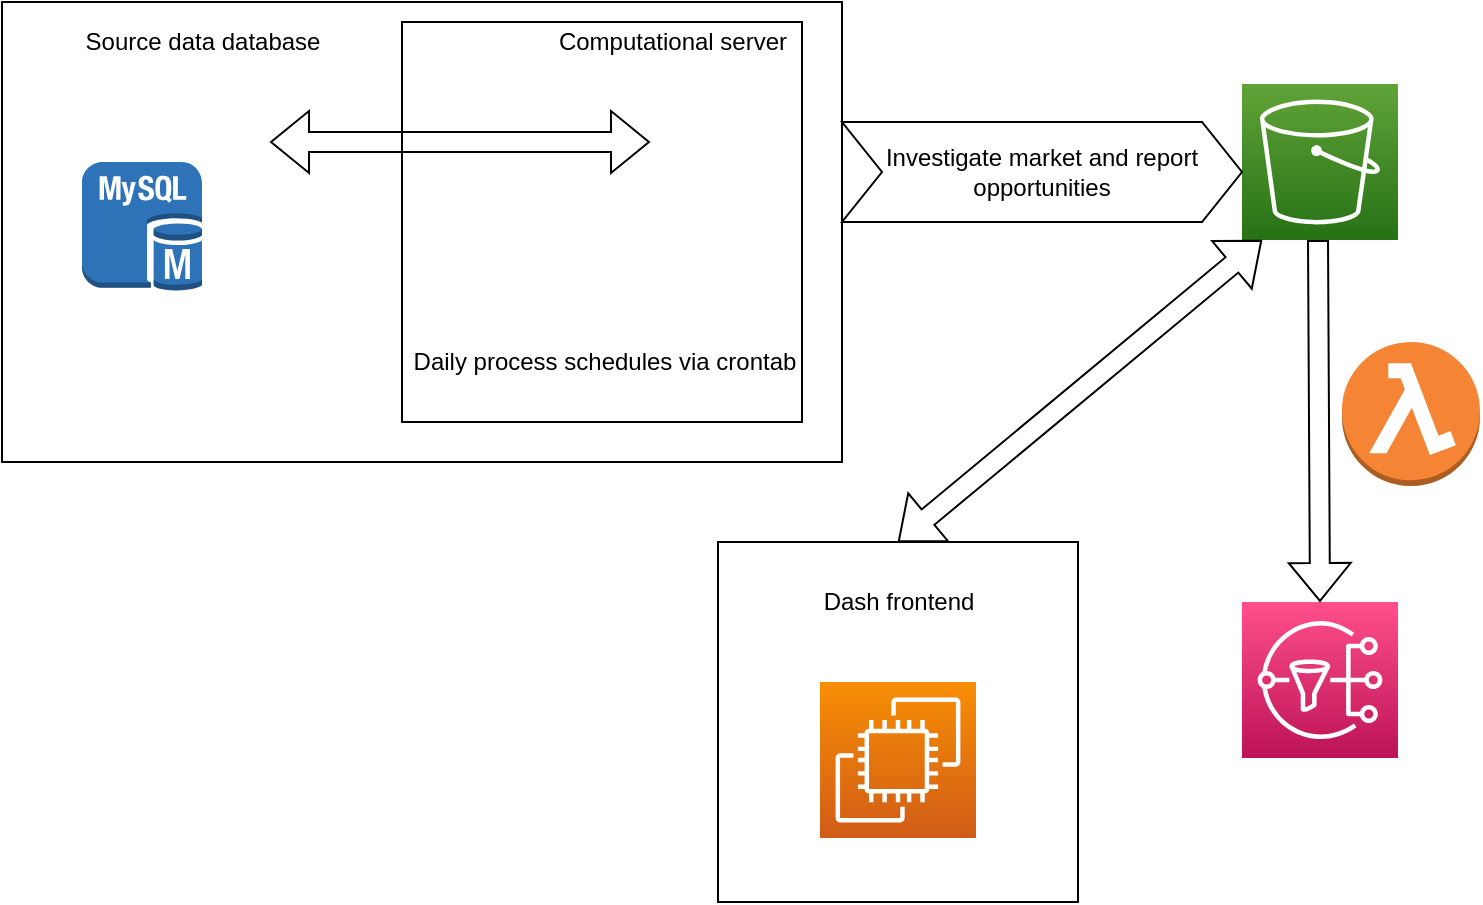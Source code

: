 <mxfile version="15.9.1" type="github">
  <diagram id="9Kq6ldf7aVunNQvQ7S1J" name="Page-1">
    <mxGraphModel dx="946" dy="568" grid="1" gridSize="10" guides="1" tooltips="1" connect="1" arrows="1" fold="1" page="1" pageScale="1" pageWidth="827" pageHeight="1169" math="0" shadow="0">
      <root>
        <mxCell id="0" />
        <mxCell id="1" parent="0" />
        <mxCell id="76Pb_oQ4G_uTAEmpUkZL-21" value="" style="whiteSpace=wrap;html=1;aspect=fixed;" vertex="1" parent="1">
          <mxGeometry x="418" y="280" width="180" height="180" as="geometry" />
        </mxCell>
        <mxCell id="76Pb_oQ4G_uTAEmpUkZL-8" value="" style="rounded=0;whiteSpace=wrap;html=1;" vertex="1" parent="1">
          <mxGeometry x="60" y="10" width="420" height="230" as="geometry" />
        </mxCell>
        <mxCell id="76Pb_oQ4G_uTAEmpUkZL-16" value="" style="whiteSpace=wrap;html=1;aspect=fixed;" vertex="1" parent="1">
          <mxGeometry x="260" y="20" width="200" height="200" as="geometry" />
        </mxCell>
        <mxCell id="76Pb_oQ4G_uTAEmpUkZL-1" value="" style="shape=image;html=1;verticalAlign=top;verticalLabelPosition=bottom;labelBackgroundColor=#ffffff;imageAspect=0;aspect=fixed;image=https://cdn1.iconfinder.com/data/icons/fruit-136/64/Fruit_iconfree_Filled_Outline_raspberry-healthy-organic-food-fruit_icon-128.png" vertex="1" parent="1">
          <mxGeometry x="120" y="40" width="80" height="80" as="geometry" />
        </mxCell>
        <mxCell id="76Pb_oQ4G_uTAEmpUkZL-2" value="" style="shape=image;html=1;verticalAlign=top;verticalLabelPosition=bottom;labelBackgroundColor=#ffffff;imageAspect=0;aspect=fixed;image=https://cdn1.iconfinder.com/data/icons/fruit-136/64/Fruit_iconfree_Filled_Outline_raspberry-healthy-organic-food-fruit_icon-128.png" vertex="1" parent="1">
          <mxGeometry x="380" y="40" width="80" height="80" as="geometry" />
        </mxCell>
        <mxCell id="76Pb_oQ4G_uTAEmpUkZL-3" value="" style="sketch=0;points=[[0,0,0],[0.25,0,0],[0.5,0,0],[0.75,0,0],[1,0,0],[0,1,0],[0.25,1,0],[0.5,1,0],[0.75,1,0],[1,1,0],[0,0.25,0],[0,0.5,0],[0,0.75,0],[1,0.25,0],[1,0.5,0],[1,0.75,0]];outlineConnect=0;fontColor=#232F3E;gradientColor=#60A337;gradientDirection=north;fillColor=#277116;strokeColor=#ffffff;dashed=0;verticalLabelPosition=bottom;verticalAlign=top;align=center;html=1;fontSize=12;fontStyle=0;aspect=fixed;shape=mxgraph.aws4.resourceIcon;resIcon=mxgraph.aws4.s3;" vertex="1" parent="1">
          <mxGeometry x="680" y="51" width="78" height="78" as="geometry" />
        </mxCell>
        <mxCell id="76Pb_oQ4G_uTAEmpUkZL-4" value="" style="sketch=0;points=[[0,0,0],[0.25,0,0],[0.5,0,0],[0.75,0,0],[1,0,0],[0,1,0],[0.25,1,0],[0.5,1,0],[0.75,1,0],[1,1,0],[0,0.25,0],[0,0.5,0],[0,0.75,0],[1,0.25,0],[1,0.5,0],[1,0.75,0]];outlineConnect=0;fontColor=#232F3E;gradientColor=#FF4F8B;gradientDirection=north;fillColor=#BC1356;strokeColor=#ffffff;dashed=0;verticalLabelPosition=bottom;verticalAlign=top;align=center;html=1;fontSize=12;fontStyle=0;aspect=fixed;shape=mxgraph.aws4.resourceIcon;resIcon=mxgraph.aws4.sns;" vertex="1" parent="1">
          <mxGeometry x="680" y="310" width="78" height="78" as="geometry" />
        </mxCell>
        <mxCell id="76Pb_oQ4G_uTAEmpUkZL-5" value="" style="shape=image;html=1;verticalAlign=top;verticalLabelPosition=bottom;labelBackgroundColor=#ffffff;imageAspect=0;aspect=fixed;image=https://cdn4.iconfinder.com/data/icons/scripting-and-programming-languages/512/660277-Python_logo-128.png" vertex="1" parent="1">
          <mxGeometry x="290" y="58.25" width="128" height="128" as="geometry" />
        </mxCell>
        <mxCell id="76Pb_oQ4G_uTAEmpUkZL-6" value="" style="outlineConnect=0;dashed=0;verticalLabelPosition=bottom;verticalAlign=top;align=center;html=1;shape=mxgraph.aws3.mysql_db_instance;fillColor=#2E73B8;gradientColor=none;" vertex="1" parent="1">
          <mxGeometry x="100" y="90" width="60" height="64.5" as="geometry" />
        </mxCell>
        <mxCell id="76Pb_oQ4G_uTAEmpUkZL-11" value="" style="sketch=0;points=[[0,0,0],[0.25,0,0],[0.5,0,0],[0.75,0,0],[1,0,0],[0,1,0],[0.25,1,0],[0.5,1,0],[0.75,1,0],[1,1,0],[0,0.25,0],[0,0.5,0],[0,0.75,0],[1,0.25,0],[1,0.5,0],[1,0.75,0]];outlineConnect=0;fontColor=#232F3E;gradientColor=#F78E04;gradientDirection=north;fillColor=#D05C17;strokeColor=#ffffff;dashed=0;verticalLabelPosition=bottom;verticalAlign=top;align=center;html=1;fontSize=12;fontStyle=0;aspect=fixed;shape=mxgraph.aws4.resourceIcon;resIcon=mxgraph.aws4.ec2;" vertex="1" parent="1">
          <mxGeometry x="469" y="350" width="78" height="78" as="geometry" />
        </mxCell>
        <mxCell id="76Pb_oQ4G_uTAEmpUkZL-12" value="" style="shape=flexArrow;endArrow=classic;startArrow=classic;html=1;rounded=0;" edge="1" parent="1">
          <mxGeometry width="100" height="100" relative="1" as="geometry">
            <mxPoint x="194" y="80" as="sourcePoint" />
            <mxPoint x="384" y="80" as="targetPoint" />
          </mxGeometry>
        </mxCell>
        <mxCell id="76Pb_oQ4G_uTAEmpUkZL-13" value="Source data database" style="text;html=1;align=center;verticalAlign=middle;resizable=0;points=[];autosize=1;strokeColor=none;fillColor=none;" vertex="1" parent="1">
          <mxGeometry x="95" y="20" width="130" height="20" as="geometry" />
        </mxCell>
        <mxCell id="76Pb_oQ4G_uTAEmpUkZL-14" value="Computational server" style="text;html=1;align=center;verticalAlign=middle;resizable=0;points=[];autosize=1;strokeColor=none;fillColor=none;" vertex="1" parent="1">
          <mxGeometry x="330" y="20" width="130" height="20" as="geometry" />
        </mxCell>
        <mxCell id="76Pb_oQ4G_uTAEmpUkZL-15" value="Investigate market and report opportunities" style="shape=step;perimeter=stepPerimeter;whiteSpace=wrap;html=1;fixedSize=1;" vertex="1" parent="1">
          <mxGeometry x="480" y="70" width="200" height="50" as="geometry" />
        </mxCell>
        <mxCell id="76Pb_oQ4G_uTAEmpUkZL-17" value="Daily process schedules via crontab" style="text;html=1;align=center;verticalAlign=middle;resizable=0;points=[];autosize=1;strokeColor=none;fillColor=none;" vertex="1" parent="1">
          <mxGeometry x="256" y="180" width="210" height="20" as="geometry" />
        </mxCell>
        <mxCell id="76Pb_oQ4G_uTAEmpUkZL-19" value="" style="outlineConnect=0;dashed=0;verticalLabelPosition=bottom;verticalAlign=top;align=center;html=1;shape=mxgraph.aws3.lambda_function;fillColor=#F58534;gradientColor=none;" vertex="1" parent="1">
          <mxGeometry x="730" y="180" width="69" height="72" as="geometry" />
        </mxCell>
        <mxCell id="76Pb_oQ4G_uTAEmpUkZL-20" value="" style="shape=flexArrow;endArrow=classic;html=1;rounded=0;entryX=0.5;entryY=0;entryDx=0;entryDy=0;entryPerimeter=0;" edge="1" parent="1" target="76Pb_oQ4G_uTAEmpUkZL-4">
          <mxGeometry width="50" height="50" relative="1" as="geometry">
            <mxPoint x="718" y="129" as="sourcePoint" />
            <mxPoint x="768" y="79" as="targetPoint" />
          </mxGeometry>
        </mxCell>
        <mxCell id="76Pb_oQ4G_uTAEmpUkZL-22" value="Dash frontend" style="text;html=1;align=center;verticalAlign=middle;resizable=0;points=[];autosize=1;strokeColor=none;fillColor=none;" vertex="1" parent="1">
          <mxGeometry x="463" y="300" width="90" height="20" as="geometry" />
        </mxCell>
        <mxCell id="76Pb_oQ4G_uTAEmpUkZL-23" value="" style="shape=flexArrow;endArrow=classic;startArrow=classic;html=1;rounded=0;exitX=0.5;exitY=0;exitDx=0;exitDy=0;" edge="1" parent="1" source="76Pb_oQ4G_uTAEmpUkZL-21">
          <mxGeometry width="100" height="100" relative="1" as="geometry">
            <mxPoint x="590" y="229" as="sourcePoint" />
            <mxPoint x="690" y="129" as="targetPoint" />
          </mxGeometry>
        </mxCell>
      </root>
    </mxGraphModel>
  </diagram>
</mxfile>
